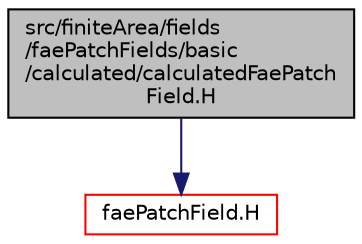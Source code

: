 digraph "src/finiteArea/fields/faePatchFields/basic/calculated/calculatedFaePatchField.H"
{
  bgcolor="transparent";
  edge [fontname="Helvetica",fontsize="10",labelfontname="Helvetica",labelfontsize="10"];
  node [fontname="Helvetica",fontsize="10",shape=record];
  Node1 [label="src/finiteArea/fields\l/faePatchFields/basic\l/calculated/calculatedFaePatch\lField.H",height=0.2,width=0.4,color="black", fillcolor="grey75", style="filled" fontcolor="black"];
  Node1 -> Node2 [color="midnightblue",fontsize="10",style="solid",fontname="Helvetica"];
  Node2 [label="faePatchField.H",height=0.2,width=0.4,color="red",URL="$faePatchField_8H.html"];
}
